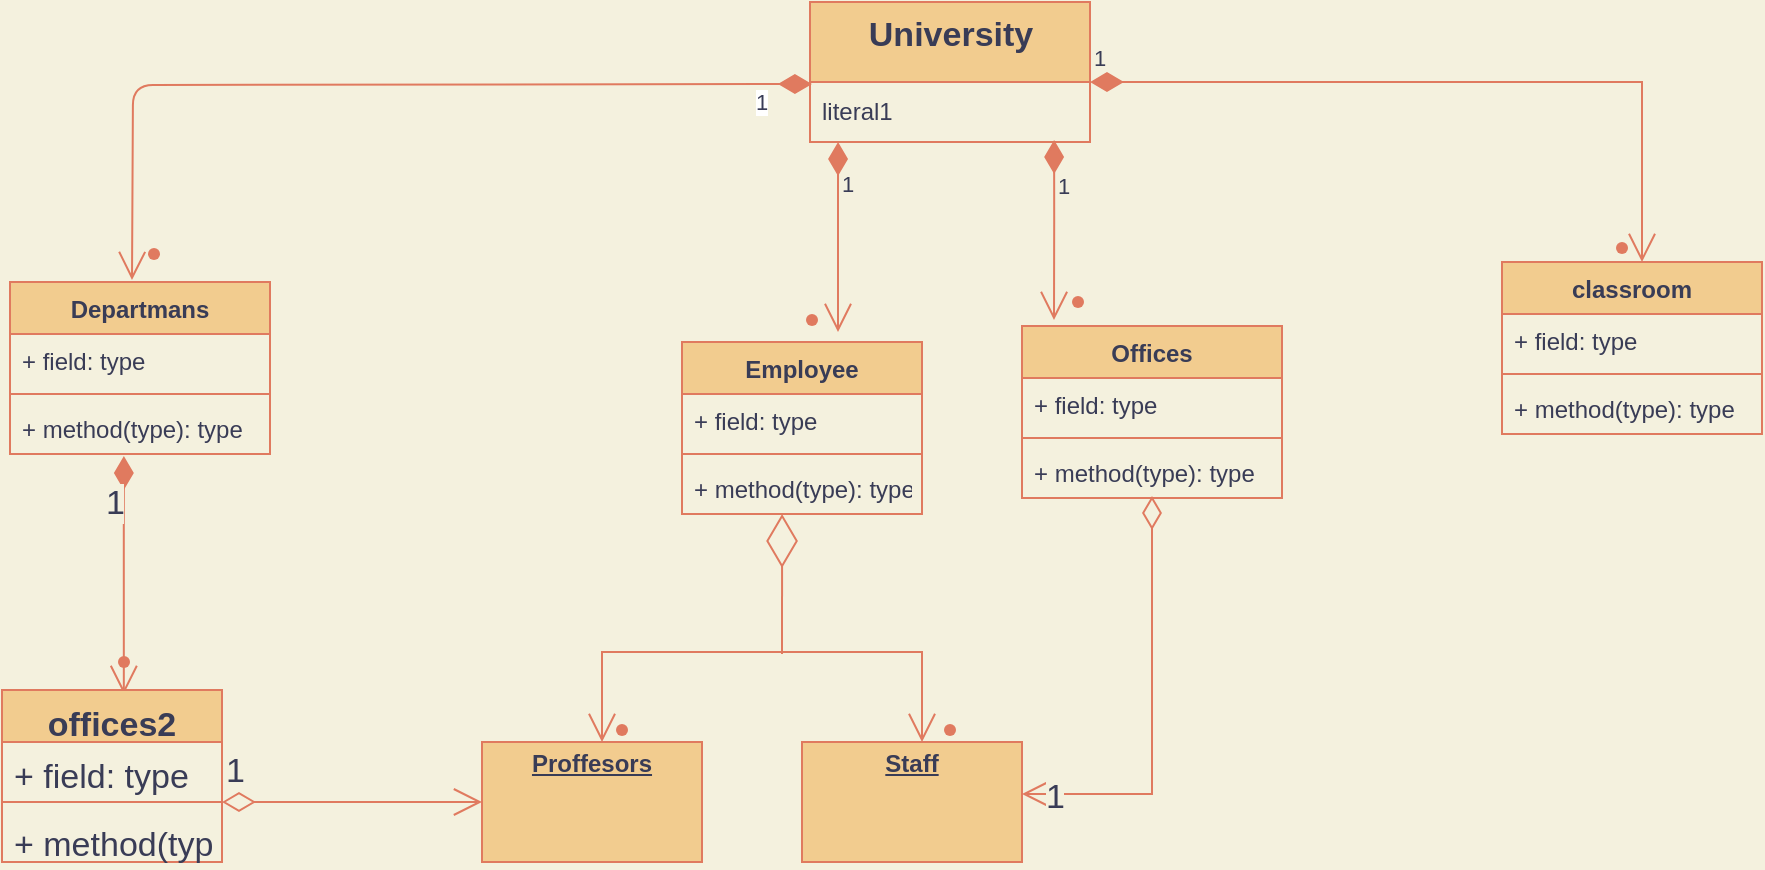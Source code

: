 <mxfile version="18.0.1" type="github">
  <diagram id="Ew6MhXQrhnj5z5wd2xC8" name="Page-1">
    <mxGraphModel dx="1935" dy="3989" grid="1" gridSize="10" guides="1" tooltips="1" connect="1" arrows="1" fold="1" page="1" pageScale="1" pageWidth="827" pageHeight="1169" background="#F4F1DE" math="0" shadow="0">
      <root>
        <mxCell id="0" />
        <mxCell id="1" parent="0" />
        <mxCell id="M-DRq3Ar3A-ibUR5dKXC-2" value="&lt;div style=&quot;&quot;&gt;&lt;b style=&quot;background-color: initial;&quot;&gt;&lt;font style=&quot;font-size: 17px;&quot;&gt;University&lt;/font&gt;&lt;/b&gt;&lt;/div&gt;" style="swimlane;fontStyle=0;align=center;verticalAlign=top;childLayout=stackLayout;horizontal=1;startSize=40;horizontalStack=0;resizeParent=1;resizeParentMax=0;resizeLast=0;collapsible=0;marginBottom=0;html=1;fillColor=#F2CC8F;strokeColor=#E07A5F;fontColor=#393C56;" parent="1" vertex="1">
          <mxGeometry x="344" y="-2930" width="140" height="70" as="geometry" />
        </mxCell>
        <mxCell id="M-DRq3Ar3A-ibUR5dKXC-3" value="literal1" style="text;html=1;strokeColor=none;fillColor=none;align=left;verticalAlign=middle;spacingLeft=4;spacingRight=4;overflow=hidden;rotatable=0;points=[[0,0.5],[1,0.5]];portConstraint=eastwest;fontColor=#393C56;" parent="M-DRq3Ar3A-ibUR5dKXC-2" vertex="1">
          <mxGeometry y="40" width="140" height="30" as="geometry" />
        </mxCell>
        <mxCell id="M-DRq3Ar3A-ibUR5dKXC-9" value="1" style="endArrow=open;html=1;endSize=12;startArrow=diamondThin;startSize=14;startFill=1;edgeStyle=orthogonalEdgeStyle;align=left;verticalAlign=bottom;rounded=0;labelBackgroundColor=#F4F1DE;strokeColor=#E07A5F;fontColor=#393C56;" parent="1" edge="1">
          <mxGeometry x="-1" y="3" relative="1" as="geometry">
            <mxPoint x="484" y="-2890" as="sourcePoint" />
            <mxPoint x="760" y="-2800" as="targetPoint" />
            <Array as="points">
              <mxPoint x="534" y="-2890" />
              <mxPoint x="534" y="-2890" />
            </Array>
          </mxGeometry>
        </mxCell>
        <mxCell id="M-DRq3Ar3A-ibUR5dKXC-18" value="classroom" style="swimlane;fontStyle=1;align=center;verticalAlign=top;childLayout=stackLayout;horizontal=1;startSize=26;horizontalStack=0;resizeParent=1;resizeParentMax=0;resizeLast=0;collapsible=1;marginBottom=0;fillColor=#F2CC8F;strokeColor=#E07A5F;fontColor=#393C56;" parent="1" vertex="1">
          <mxGeometry x="690" y="-2800" width="130" height="86" as="geometry" />
        </mxCell>
        <mxCell id="M-DRq3Ar3A-ibUR5dKXC-19" value="+ field: type" style="text;strokeColor=none;fillColor=none;align=left;verticalAlign=top;spacingLeft=4;spacingRight=4;overflow=hidden;rotatable=0;points=[[0,0.5],[1,0.5]];portConstraint=eastwest;fontColor=#393C56;" parent="M-DRq3Ar3A-ibUR5dKXC-18" vertex="1">
          <mxGeometry y="26" width="130" height="26" as="geometry" />
        </mxCell>
        <mxCell id="M-DRq3Ar3A-ibUR5dKXC-20" value="" style="line;strokeWidth=1;fillColor=none;align=left;verticalAlign=middle;spacingTop=-1;spacingLeft=3;spacingRight=3;rotatable=0;labelPosition=right;points=[];portConstraint=eastwest;labelBackgroundColor=#F4F1DE;strokeColor=#E07A5F;fontColor=#393C56;" parent="M-DRq3Ar3A-ibUR5dKXC-18" vertex="1">
          <mxGeometry y="52" width="130" height="8" as="geometry" />
        </mxCell>
        <mxCell id="M-DRq3Ar3A-ibUR5dKXC-21" value="+ method(type): type" style="text;strokeColor=none;fillColor=none;align=left;verticalAlign=top;spacingLeft=4;spacingRight=4;overflow=hidden;rotatable=0;points=[[0,0.5],[1,0.5]];portConstraint=eastwest;fontColor=#393C56;" parent="M-DRq3Ar3A-ibUR5dKXC-18" vertex="1">
          <mxGeometry y="60" width="130" height="26" as="geometry" />
        </mxCell>
        <mxCell id="M-DRq3Ar3A-ibUR5dKXC-22" value="1" style="endArrow=open;html=1;endSize=12;startArrow=diamondThin;startSize=14;startFill=1;edgeStyle=orthogonalEdgeStyle;align=left;verticalAlign=bottom;rounded=0;exitX=0.486;exitY=1.167;exitDx=0;exitDy=0;exitPerimeter=0;labelBackgroundColor=#F4F1DE;strokeColor=#E07A5F;fontColor=#393C56;" parent="1" edge="1">
          <mxGeometry x="-0.369" relative="1" as="geometry">
            <mxPoint x="358.04" y="-2859.99" as="sourcePoint" />
            <mxPoint x="358" y="-2765" as="targetPoint" />
            <Array as="points">
              <mxPoint x="358" y="-2835" />
              <mxPoint x="358" y="-2835" />
            </Array>
            <mxPoint as="offset" />
          </mxGeometry>
        </mxCell>
        <mxCell id="M-DRq3Ar3A-ibUR5dKXC-23" value="1" style="endArrow=open;html=1;endSize=12;startArrow=diamondThin;startSize=14;startFill=1;edgeStyle=orthogonalEdgeStyle;align=left;verticalAlign=bottom;rounded=0;exitX=0.829;exitY=1.333;exitDx=0;exitDy=0;exitPerimeter=0;labelBackgroundColor=#F4F1DE;strokeColor=#E07A5F;fontColor=#393C56;" parent="1" edge="1">
          <mxGeometry x="-0.289" relative="1" as="geometry">
            <mxPoint x="466.06" y="-2861.01" as="sourcePoint" />
            <mxPoint x="466" y="-2771" as="targetPoint" />
            <Array as="points">
              <mxPoint x="466" y="-2821" />
              <mxPoint x="466" y="-2821" />
            </Array>
            <mxPoint as="offset" />
          </mxGeometry>
        </mxCell>
        <mxCell id="M-DRq3Ar3A-ibUR5dKXC-24" value="Employee" style="swimlane;fontStyle=1;align=center;verticalAlign=top;childLayout=stackLayout;horizontal=1;startSize=26;horizontalStack=0;resizeParent=1;resizeParentMax=0;resizeLast=0;collapsible=1;marginBottom=0;fillColor=#F2CC8F;strokeColor=#E07A5F;fontColor=#393C56;" parent="1" vertex="1">
          <mxGeometry x="280" y="-2760" width="120" height="86" as="geometry" />
        </mxCell>
        <mxCell id="M-DRq3Ar3A-ibUR5dKXC-25" value="+ field: type" style="text;strokeColor=none;fillColor=none;align=left;verticalAlign=top;spacingLeft=4;spacingRight=4;overflow=hidden;rotatable=0;points=[[0,0.5],[1,0.5]];portConstraint=eastwest;fontColor=#393C56;" parent="M-DRq3Ar3A-ibUR5dKXC-24" vertex="1">
          <mxGeometry y="26" width="120" height="26" as="geometry" />
        </mxCell>
        <mxCell id="M-DRq3Ar3A-ibUR5dKXC-26" value="" style="line;strokeWidth=1;fillColor=none;align=left;verticalAlign=middle;spacingTop=-1;spacingLeft=3;spacingRight=3;rotatable=0;labelPosition=right;points=[];portConstraint=eastwest;labelBackgroundColor=#F4F1DE;strokeColor=#E07A5F;fontColor=#393C56;" parent="M-DRq3Ar3A-ibUR5dKXC-24" vertex="1">
          <mxGeometry y="52" width="120" height="8" as="geometry" />
        </mxCell>
        <mxCell id="M-DRq3Ar3A-ibUR5dKXC-27" value="+ method(type): type" style="text;strokeColor=none;fillColor=none;align=left;verticalAlign=top;spacingLeft=4;spacingRight=4;overflow=hidden;rotatable=0;points=[[0,0.5],[1,0.5]];portConstraint=eastwest;fontColor=#393C56;" parent="M-DRq3Ar3A-ibUR5dKXC-24" vertex="1">
          <mxGeometry y="60" width="120" height="26" as="geometry" />
        </mxCell>
        <mxCell id="M-DRq3Ar3A-ibUR5dKXC-28" value="Offices" style="swimlane;fontStyle=1;align=center;verticalAlign=top;childLayout=stackLayout;horizontal=1;startSize=26;horizontalStack=0;resizeParent=1;resizeParentMax=0;resizeLast=0;collapsible=1;marginBottom=0;fillColor=#F2CC8F;strokeColor=#E07A5F;fontColor=#393C56;" parent="1" vertex="1">
          <mxGeometry x="450" y="-2768" width="130" height="86" as="geometry" />
        </mxCell>
        <mxCell id="M-DRq3Ar3A-ibUR5dKXC-29" value="+ field: type" style="text;strokeColor=none;fillColor=none;align=left;verticalAlign=top;spacingLeft=4;spacingRight=4;overflow=hidden;rotatable=0;points=[[0,0.5],[1,0.5]];portConstraint=eastwest;fontColor=#393C56;" parent="M-DRq3Ar3A-ibUR5dKXC-28" vertex="1">
          <mxGeometry y="26" width="130" height="26" as="geometry" />
        </mxCell>
        <mxCell id="M-DRq3Ar3A-ibUR5dKXC-30" value="" style="line;strokeWidth=1;fillColor=none;align=left;verticalAlign=middle;spacingTop=-1;spacingLeft=3;spacingRight=3;rotatable=0;labelPosition=right;points=[];portConstraint=eastwest;labelBackgroundColor=#F4F1DE;strokeColor=#E07A5F;fontColor=#393C56;" parent="M-DRq3Ar3A-ibUR5dKXC-28" vertex="1">
          <mxGeometry y="52" width="130" height="8" as="geometry" />
        </mxCell>
        <mxCell id="M-DRq3Ar3A-ibUR5dKXC-31" value="+ method(type): type" style="text;strokeColor=none;fillColor=none;align=left;verticalAlign=top;spacingLeft=4;spacingRight=4;overflow=hidden;rotatable=0;points=[[0,0.5],[1,0.5]];portConstraint=eastwest;fontColor=#393C56;" parent="M-DRq3Ar3A-ibUR5dKXC-28" vertex="1">
          <mxGeometry y="60" width="130" height="26" as="geometry" />
        </mxCell>
        <mxCell id="M-DRq3Ar3A-ibUR5dKXC-33" value="" style="endArrow=diamondThin;endFill=0;endSize=24;html=1;rounded=0;fontSize=17;entryX=0.417;entryY=1.154;entryDx=0;entryDy=0;entryPerimeter=0;labelBackgroundColor=#F4F1DE;strokeColor=#E07A5F;fontColor=#393C56;" parent="1" edge="1">
          <mxGeometry width="160" relative="1" as="geometry">
            <mxPoint x="330" y="-2604" as="sourcePoint" />
            <mxPoint x="330.04" y="-2673.996" as="targetPoint" />
          </mxGeometry>
        </mxCell>
        <mxCell id="M-DRq3Ar3A-ibUR5dKXC-36" value="" style="endArrow=open;endFill=1;endSize=12;html=1;rounded=0;fontSize=17;labelBackgroundColor=#F4F1DE;strokeColor=#E07A5F;fontColor=#393C56;" parent="1" edge="1">
          <mxGeometry width="160" relative="1" as="geometry">
            <mxPoint x="330" y="-2605" as="sourcePoint" />
            <mxPoint x="400" y="-2560" as="targetPoint" />
            <Array as="points">
              <mxPoint x="400" y="-2605" />
            </Array>
          </mxGeometry>
        </mxCell>
        <mxCell id="M-DRq3Ar3A-ibUR5dKXC-37" value="" style="endArrow=open;endFill=1;endSize=12;html=1;rounded=0;fontSize=17;labelBackgroundColor=#F4F1DE;strokeColor=#E07A5F;fontColor=#393C56;" parent="1" edge="1">
          <mxGeometry width="160" relative="1" as="geometry">
            <mxPoint x="330" y="-2605" as="sourcePoint" />
            <mxPoint x="240" y="-2560" as="targetPoint" />
            <Array as="points">
              <mxPoint x="240" y="-2605" />
            </Array>
          </mxGeometry>
        </mxCell>
        <mxCell id="M-DRq3Ar3A-ibUR5dKXC-38" value="&lt;p style=&quot;margin:0px;margin-top:4px;text-align:center;text-decoration:underline;&quot;&gt;&lt;b&gt;Proffesors&lt;/b&gt;&lt;/p&gt;" style="verticalAlign=top;align=left;overflow=fill;fontSize=12;fontFamily=Helvetica;html=1;fillColor=#F2CC8F;strokeColor=#E07A5F;fontColor=#393C56;" parent="1" vertex="1">
          <mxGeometry x="180" y="-2560" width="110" height="60" as="geometry" />
        </mxCell>
        <mxCell id="M-DRq3Ar3A-ibUR5dKXC-39" value="&lt;p style=&quot;margin:0px;margin-top:4px;text-align:center;text-decoration:underline;&quot;&gt;&lt;b&gt;Staff&lt;/b&gt;&lt;/p&gt;" style="verticalAlign=top;align=left;overflow=fill;fontSize=12;fontFamily=Helvetica;html=1;fillColor=#F2CC8F;strokeColor=#E07A5F;fontColor=#393C56;" parent="1" vertex="1">
          <mxGeometry x="340" y="-2560" width="110" height="60" as="geometry" />
        </mxCell>
        <mxCell id="M-DRq3Ar3A-ibUR5dKXC-48" value="1" style="endArrow=open;html=1;endSize=12;startArrow=diamondThin;startSize=14;startFill=0;edgeStyle=orthogonalEdgeStyle;align=left;verticalAlign=bottom;rounded=0;fontSize=17;entryX=1;entryY=0.5;entryDx=0;entryDy=0;exitX=0.5;exitY=1.115;exitDx=0;exitDy=0;exitPerimeter=0;labelBackgroundColor=#F4F1DE;strokeColor=#E07A5F;fontColor=#393C56;" parent="1" edge="1">
          <mxGeometry x="0.906" y="14" relative="1" as="geometry">
            <mxPoint x="515" y="-2683.01" as="sourcePoint" />
            <mxPoint x="450" y="-2534" as="targetPoint" />
            <Array as="points">
              <mxPoint x="515" y="-2534" />
            </Array>
            <mxPoint as="offset" />
          </mxGeometry>
        </mxCell>
        <mxCell id="M-DRq3Ar3A-ibUR5dKXC-51" value="1" style="endArrow=open;html=1;endSize=12;startArrow=diamondThin;startSize=14;startFill=1;edgeStyle=orthogonalEdgeStyle;align=left;verticalAlign=bottom;rounded=0;fontSize=17;exitX=0.238;exitY=1.192;exitDx=0;exitDy=0;exitPerimeter=0;entryX=0.372;entryY=0.07;entryDx=0;entryDy=0;entryPerimeter=0;labelBackgroundColor=#F4F1DE;strokeColor=#E07A5F;fontColor=#393C56;" parent="1" edge="1">
          <mxGeometry x="-0.395" y="-11" relative="1" as="geometry">
            <mxPoint x="0.94" y="-2703.008" as="sourcePoint" />
            <mxPoint x="0.92" y="-2583.98" as="targetPoint" />
            <Array as="points">
              <mxPoint y="-2674" />
              <mxPoint y="-2674" />
            </Array>
            <mxPoint as="offset" />
          </mxGeometry>
        </mxCell>
        <mxCell id="M-DRq3Ar3A-ibUR5dKXC-52" value="offices2" style="swimlane;fontStyle=1;align=center;verticalAlign=top;childLayout=stackLayout;horizontal=1;startSize=26;horizontalStack=0;resizeParent=1;resizeParentMax=0;resizeLast=0;collapsible=1;marginBottom=0;fontSize=17;fillColor=#F2CC8F;strokeColor=#E07A5F;fontColor=#393C56;" parent="1" vertex="1">
          <mxGeometry x="-60" y="-2586" width="110" height="86" as="geometry" />
        </mxCell>
        <mxCell id="M-DRq3Ar3A-ibUR5dKXC-53" value="+ field: type" style="text;strokeColor=none;fillColor=none;align=left;verticalAlign=top;spacingLeft=4;spacingRight=4;overflow=hidden;rotatable=0;points=[[0,0.5],[1,0.5]];portConstraint=eastwest;fontSize=17;fontColor=#393C56;" parent="M-DRq3Ar3A-ibUR5dKXC-52" vertex="1">
          <mxGeometry y="26" width="110" height="26" as="geometry" />
        </mxCell>
        <mxCell id="M-DRq3Ar3A-ibUR5dKXC-54" value="" style="line;strokeWidth=1;fillColor=none;align=left;verticalAlign=middle;spacingTop=-1;spacingLeft=3;spacingRight=3;rotatable=0;labelPosition=right;points=[];portConstraint=eastwest;fontSize=17;labelBackgroundColor=#F4F1DE;strokeColor=#E07A5F;fontColor=#393C56;" parent="M-DRq3Ar3A-ibUR5dKXC-52" vertex="1">
          <mxGeometry y="52" width="110" height="8" as="geometry" />
        </mxCell>
        <mxCell id="M-DRq3Ar3A-ibUR5dKXC-55" value="+ method(type): type" style="text;strokeColor=none;fillColor=none;align=left;verticalAlign=top;spacingLeft=4;spacingRight=4;overflow=hidden;rotatable=0;points=[[0,0.5],[1,0.5]];portConstraint=eastwest;fontSize=17;fontColor=#393C56;" parent="M-DRq3Ar3A-ibUR5dKXC-52" vertex="1">
          <mxGeometry y="60" width="110" height="26" as="geometry" />
        </mxCell>
        <mxCell id="M-DRq3Ar3A-ibUR5dKXC-13" value="Departmans" style="swimlane;fontStyle=1;align=center;verticalAlign=top;childLayout=stackLayout;horizontal=1;startSize=26;horizontalStack=0;resizeParent=1;resizeParentMax=0;resizeLast=0;collapsible=1;marginBottom=0;fillColor=#F2CC8F;strokeColor=#E07A5F;fontColor=#393C56;" parent="1" vertex="1">
          <mxGeometry x="-56" y="-2790" width="130" height="86" as="geometry" />
        </mxCell>
        <mxCell id="M-DRq3Ar3A-ibUR5dKXC-14" value="+ field: type" style="text;strokeColor=none;fillColor=none;align=left;verticalAlign=top;spacingLeft=4;spacingRight=4;overflow=hidden;rotatable=0;points=[[0,0.5],[1,0.5]];portConstraint=eastwest;fontColor=#393C56;" parent="M-DRq3Ar3A-ibUR5dKXC-13" vertex="1">
          <mxGeometry y="26" width="130" height="26" as="geometry" />
        </mxCell>
        <mxCell id="M-DRq3Ar3A-ibUR5dKXC-15" value="" style="line;strokeWidth=1;fillColor=none;align=left;verticalAlign=middle;spacingTop=-1;spacingLeft=3;spacingRight=3;rotatable=0;labelPosition=right;points=[];portConstraint=eastwest;labelBackgroundColor=#F4F1DE;strokeColor=#E07A5F;fontColor=#393C56;" parent="M-DRq3Ar3A-ibUR5dKXC-13" vertex="1">
          <mxGeometry y="52" width="130" height="8" as="geometry" />
        </mxCell>
        <mxCell id="M-DRq3Ar3A-ibUR5dKXC-16" value="+ method(type): type" style="text;strokeColor=none;fillColor=none;align=left;verticalAlign=top;spacingLeft=4;spacingRight=4;overflow=hidden;rotatable=0;points=[[0,0.5],[1,0.5]];portConstraint=eastwest;fontColor=#393C56;" parent="M-DRq3Ar3A-ibUR5dKXC-13" vertex="1">
          <mxGeometry y="60" width="130" height="26" as="geometry" />
        </mxCell>
        <mxCell id="M-DRq3Ar3A-ibUR5dKXC-60" value="1" style="endArrow=open;html=1;endSize=12;startArrow=diamondThin;startSize=14;startFill=0;edgeStyle=orthogonalEdgeStyle;align=left;verticalAlign=bottom;rounded=0;fontSize=17;labelBackgroundColor=#F4F1DE;strokeColor=#E07A5F;fontColor=#393C56;" parent="1" edge="1">
          <mxGeometry x="-1" y="3" relative="1" as="geometry">
            <mxPoint x="50" y="-2530" as="sourcePoint" />
            <mxPoint x="180" y="-2530" as="targetPoint" />
          </mxGeometry>
        </mxCell>
        <mxCell id="M-DRq3Ar3A-ibUR5dKXC-62" value="" style="shape=waypoint;sketch=0;fillStyle=solid;size=6;pointerEvents=1;points=[];fillColor=none;resizable=0;rotatable=0;perimeter=centerPerimeter;snapToPoint=1;rounded=0;fontColor=#393C56;strokeColor=#E07A5F;" parent="1" vertex="1">
          <mxGeometry x="730" y="-2827" width="40" height="40" as="geometry" />
        </mxCell>
        <mxCell id="M-DRq3Ar3A-ibUR5dKXC-63" value="" style="shape=waypoint;sketch=0;fillStyle=solid;size=6;pointerEvents=1;points=[];fillColor=none;resizable=0;rotatable=0;perimeter=centerPerimeter;snapToPoint=1;rounded=0;fontColor=#393C56;strokeColor=#E07A5F;" parent="1" vertex="1">
          <mxGeometry x="458" y="-2800" width="40" height="40" as="geometry" />
        </mxCell>
        <mxCell id="M-DRq3Ar3A-ibUR5dKXC-64" value="" style="shape=waypoint;sketch=0;fillStyle=solid;size=6;pointerEvents=1;points=[];fillColor=none;resizable=0;rotatable=0;perimeter=centerPerimeter;snapToPoint=1;rounded=0;fontColor=#393C56;strokeColor=#E07A5F;" parent="1" vertex="1">
          <mxGeometry x="325" y="-2791" width="40" height="40" as="geometry" />
        </mxCell>
        <mxCell id="M-DRq3Ar3A-ibUR5dKXC-65" value="" style="shape=waypoint;sketch=0;fillStyle=solid;size=6;pointerEvents=1;points=[];fillColor=none;resizable=0;rotatable=0;perimeter=centerPerimeter;snapToPoint=1;rounded=0;fontColor=#393C56;strokeColor=#E07A5F;" parent="1" vertex="1">
          <mxGeometry x="-4" y="-2824" width="40" height="40" as="geometry" />
        </mxCell>
        <mxCell id="M-DRq3Ar3A-ibUR5dKXC-66" value="" style="shape=waypoint;sketch=0;fillStyle=solid;size=6;pointerEvents=1;points=[];fillColor=none;resizable=0;rotatable=0;perimeter=centerPerimeter;snapToPoint=1;rounded=0;fontColor=#393C56;strokeColor=#E07A5F;" parent="1" vertex="1">
          <mxGeometry x="394" y="-2586" width="40" height="40" as="geometry" />
        </mxCell>
        <mxCell id="M-DRq3Ar3A-ibUR5dKXC-67" value="" style="shape=waypoint;sketch=0;fillStyle=solid;size=6;pointerEvents=1;points=[];fillColor=none;resizable=0;rotatable=0;perimeter=centerPerimeter;snapToPoint=1;rounded=0;fontColor=#393C56;strokeColor=#E07A5F;" parent="1" vertex="1">
          <mxGeometry x="230" y="-2586" width="40" height="40" as="geometry" />
        </mxCell>
        <mxCell id="M-DRq3Ar3A-ibUR5dKXC-68" value="" style="shape=waypoint;sketch=0;fillStyle=solid;size=6;pointerEvents=1;points=[];fillColor=none;resizable=0;rotatable=0;perimeter=centerPerimeter;snapToPoint=1;rounded=0;fontColor=#393C56;strokeColor=#E07A5F;" parent="1" vertex="1">
          <mxGeometry x="-19" y="-2620" width="40" height="40" as="geometry" />
        </mxCell>
        <mxCell id="M-DRq3Ar3A-ibUR5dKXC-69" value="1" style="endArrow=open;html=1;endSize=12;startArrow=diamondThin;startSize=14;startFill=1;edgeStyle=orthogonalEdgeStyle;align=left;verticalAlign=bottom;rounded=1;sketch=0;fontColor=#393C56;strokeColor=#E07A5F;fillColor=#F2CC8F;curved=0;exitX=-0.029;exitY=0.067;exitDx=0;exitDy=0;exitPerimeter=0;" parent="1" edge="1">
          <mxGeometry x="-0.863" y="18" relative="1" as="geometry">
            <mxPoint x="344.94" y="-2888.99" as="sourcePoint" />
            <mxPoint x="5" y="-2791" as="targetPoint" />
            <mxPoint as="offset" />
          </mxGeometry>
        </mxCell>
      </root>
    </mxGraphModel>
  </diagram>
</mxfile>
